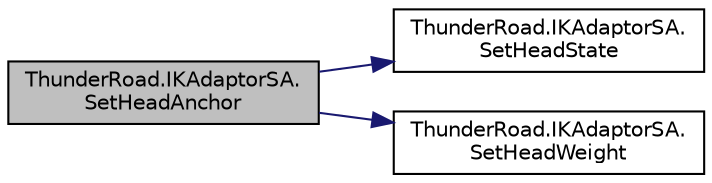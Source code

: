 digraph "ThunderRoad.IKAdaptorSA.SetHeadAnchor"
{
 // LATEX_PDF_SIZE
  edge [fontname="Helvetica",fontsize="10",labelfontname="Helvetica",labelfontsize="10"];
  node [fontname="Helvetica",fontsize="10",shape=record];
  rankdir="LR";
  Node1 [label="ThunderRoad.IKAdaptorSA.\lSetHeadAnchor",height=0.2,width=0.4,color="black", fillcolor="grey75", style="filled", fontcolor="black",tooltip="Sets the head anchor."];
  Node1 -> Node2 [color="midnightblue",fontsize="10",style="solid",fontname="Helvetica"];
  Node2 [label="ThunderRoad.IKAdaptorSA.\lSetHeadState",height=0.2,width=0.4,color="black", fillcolor="white", style="filled",URL="$class_thunder_road_1_1_i_k_adaptor_s_a.html#abf01028a8a3b9804c8ec31578798c8ee",tooltip="Sets the state of the head."];
  Node1 -> Node3 [color="midnightblue",fontsize="10",style="solid",fontname="Helvetica"];
  Node3 [label="ThunderRoad.IKAdaptorSA.\lSetHeadWeight",height=0.2,width=0.4,color="black", fillcolor="white", style="filled",URL="$class_thunder_road_1_1_i_k_adaptor_s_a.html#a8e48b07b43375ea24ffba778f60dbeab",tooltip="Sets the head weight."];
}
